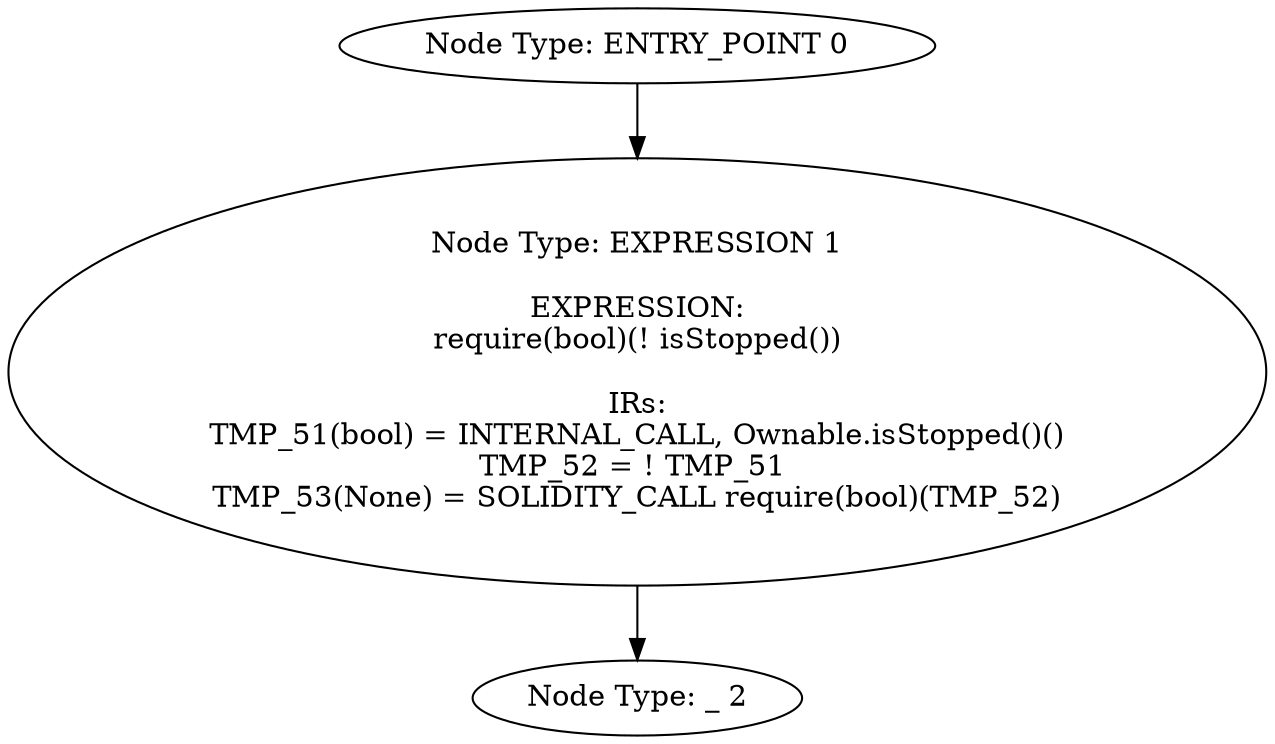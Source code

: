 digraph{
0[label="Node Type: ENTRY_POINT 0
"];
0->1;
1[label="Node Type: EXPRESSION 1

EXPRESSION:
require(bool)(! isStopped())

IRs:
TMP_51(bool) = INTERNAL_CALL, Ownable.isStopped()()
TMP_52 = ! TMP_51 
TMP_53(None) = SOLIDITY_CALL require(bool)(TMP_52)"];
1->2;
2[label="Node Type: _ 2
"];
}
